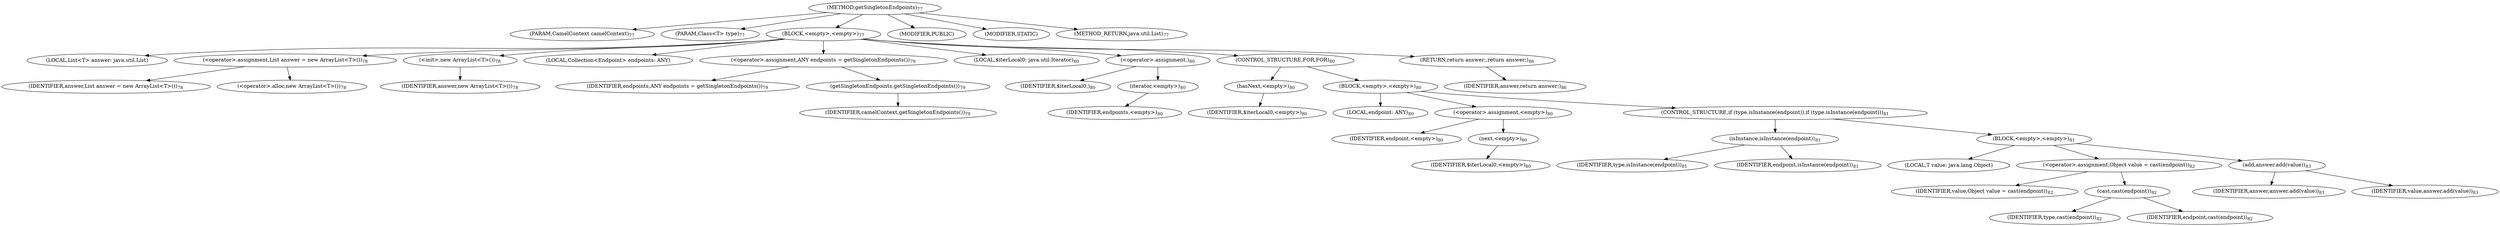 digraph "getSingletonEndpoints" {  
"75" [label = <(METHOD,getSingletonEndpoints)<SUB>77</SUB>> ]
"76" [label = <(PARAM,CamelContext camelContext)<SUB>77</SUB>> ]
"77" [label = <(PARAM,Class&lt;T&gt; type)<SUB>77</SUB>> ]
"78" [label = <(BLOCK,&lt;empty&gt;,&lt;empty&gt;)<SUB>77</SUB>> ]
"4" [label = <(LOCAL,List&lt;T&gt; answer: java.util.List)> ]
"79" [label = <(&lt;operator&gt;.assignment,List answer = new ArrayList&lt;T&gt;())<SUB>78</SUB>> ]
"80" [label = <(IDENTIFIER,answer,List answer = new ArrayList&lt;T&gt;())<SUB>78</SUB>> ]
"81" [label = <(&lt;operator&gt;.alloc,new ArrayList&lt;T&gt;())<SUB>78</SUB>> ]
"82" [label = <(&lt;init&gt;,new ArrayList&lt;T&gt;())<SUB>78</SUB>> ]
"3" [label = <(IDENTIFIER,answer,new ArrayList&lt;T&gt;())<SUB>78</SUB>> ]
"83" [label = <(LOCAL,Collection&lt;Endpoint&gt; endpoints: ANY)> ]
"84" [label = <(&lt;operator&gt;.assignment,ANY endpoints = getSingletonEndpoints())<SUB>79</SUB>> ]
"85" [label = <(IDENTIFIER,endpoints,ANY endpoints = getSingletonEndpoints())<SUB>79</SUB>> ]
"86" [label = <(getSingletonEndpoints,getSingletonEndpoints())<SUB>79</SUB>> ]
"87" [label = <(IDENTIFIER,camelContext,getSingletonEndpoints())<SUB>79</SUB>> ]
"88" [label = <(LOCAL,$iterLocal0: java.util.Iterator)<SUB>80</SUB>> ]
"89" [label = <(&lt;operator&gt;.assignment,)<SUB>80</SUB>> ]
"90" [label = <(IDENTIFIER,$iterLocal0,)<SUB>80</SUB>> ]
"91" [label = <(iterator,&lt;empty&gt;)<SUB>80</SUB>> ]
"92" [label = <(IDENTIFIER,endpoints,&lt;empty&gt;)<SUB>80</SUB>> ]
"93" [label = <(CONTROL_STRUCTURE,FOR,FOR)<SUB>80</SUB>> ]
"94" [label = <(hasNext,&lt;empty&gt;)<SUB>80</SUB>> ]
"95" [label = <(IDENTIFIER,$iterLocal0,&lt;empty&gt;)<SUB>80</SUB>> ]
"96" [label = <(BLOCK,&lt;empty&gt;,&lt;empty&gt;)<SUB>80</SUB>> ]
"97" [label = <(LOCAL,endpoint: ANY)<SUB>80</SUB>> ]
"98" [label = <(&lt;operator&gt;.assignment,&lt;empty&gt;)<SUB>80</SUB>> ]
"99" [label = <(IDENTIFIER,endpoint,&lt;empty&gt;)<SUB>80</SUB>> ]
"100" [label = <(next,&lt;empty&gt;)<SUB>80</SUB>> ]
"101" [label = <(IDENTIFIER,$iterLocal0,&lt;empty&gt;)<SUB>80</SUB>> ]
"102" [label = <(CONTROL_STRUCTURE,if (type.isInstance(endpoint)),if (type.isInstance(endpoint)))<SUB>81</SUB>> ]
"103" [label = <(isInstance,isInstance(endpoint))<SUB>81</SUB>> ]
"104" [label = <(IDENTIFIER,type,isInstance(endpoint))<SUB>81</SUB>> ]
"105" [label = <(IDENTIFIER,endpoint,isInstance(endpoint))<SUB>81</SUB>> ]
"106" [label = <(BLOCK,&lt;empty&gt;,&lt;empty&gt;)<SUB>81</SUB>> ]
"107" [label = <(LOCAL,T value: java.lang.Object)> ]
"108" [label = <(&lt;operator&gt;.assignment,Object value = cast(endpoint))<SUB>82</SUB>> ]
"109" [label = <(IDENTIFIER,value,Object value = cast(endpoint))<SUB>82</SUB>> ]
"110" [label = <(cast,cast(endpoint))<SUB>82</SUB>> ]
"111" [label = <(IDENTIFIER,type,cast(endpoint))<SUB>82</SUB>> ]
"112" [label = <(IDENTIFIER,endpoint,cast(endpoint))<SUB>82</SUB>> ]
"113" [label = <(add,answer.add(value))<SUB>83</SUB>> ]
"114" [label = <(IDENTIFIER,answer,answer.add(value))<SUB>83</SUB>> ]
"115" [label = <(IDENTIFIER,value,answer.add(value))<SUB>83</SUB>> ]
"116" [label = <(RETURN,return answer;,return answer;)<SUB>86</SUB>> ]
"117" [label = <(IDENTIFIER,answer,return answer;)<SUB>86</SUB>> ]
"118" [label = <(MODIFIER,PUBLIC)> ]
"119" [label = <(MODIFIER,STATIC)> ]
"120" [label = <(METHOD_RETURN,java.util.List)<SUB>77</SUB>> ]
  "75" -> "76" 
  "75" -> "77" 
  "75" -> "78" 
  "75" -> "118" 
  "75" -> "119" 
  "75" -> "120" 
  "78" -> "4" 
  "78" -> "79" 
  "78" -> "82" 
  "78" -> "83" 
  "78" -> "84" 
  "78" -> "88" 
  "78" -> "89" 
  "78" -> "93" 
  "78" -> "116" 
  "79" -> "80" 
  "79" -> "81" 
  "82" -> "3" 
  "84" -> "85" 
  "84" -> "86" 
  "86" -> "87" 
  "89" -> "90" 
  "89" -> "91" 
  "91" -> "92" 
  "93" -> "94" 
  "93" -> "96" 
  "94" -> "95" 
  "96" -> "97" 
  "96" -> "98" 
  "96" -> "102" 
  "98" -> "99" 
  "98" -> "100" 
  "100" -> "101" 
  "102" -> "103" 
  "102" -> "106" 
  "103" -> "104" 
  "103" -> "105" 
  "106" -> "107" 
  "106" -> "108" 
  "106" -> "113" 
  "108" -> "109" 
  "108" -> "110" 
  "110" -> "111" 
  "110" -> "112" 
  "113" -> "114" 
  "113" -> "115" 
  "116" -> "117" 
}
